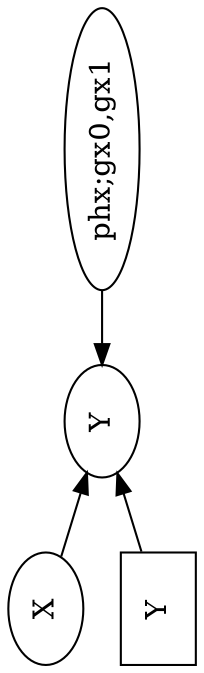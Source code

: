 digraph polyabasic_bn {
	rankdir = LR;
	orientation = landscape;
	size = "7.5,10.0";

	node [shape=ellipse]
	n1 [label="X"]
	n4 [label="Y"]
	{rank=sink;n7}
	n7 [label="phx;gx0,gx1"]

	node [shape=box]
	f1 [label="Y"]


	n1 -> n4
	f1 -> n4
	n7 -> n4
}
